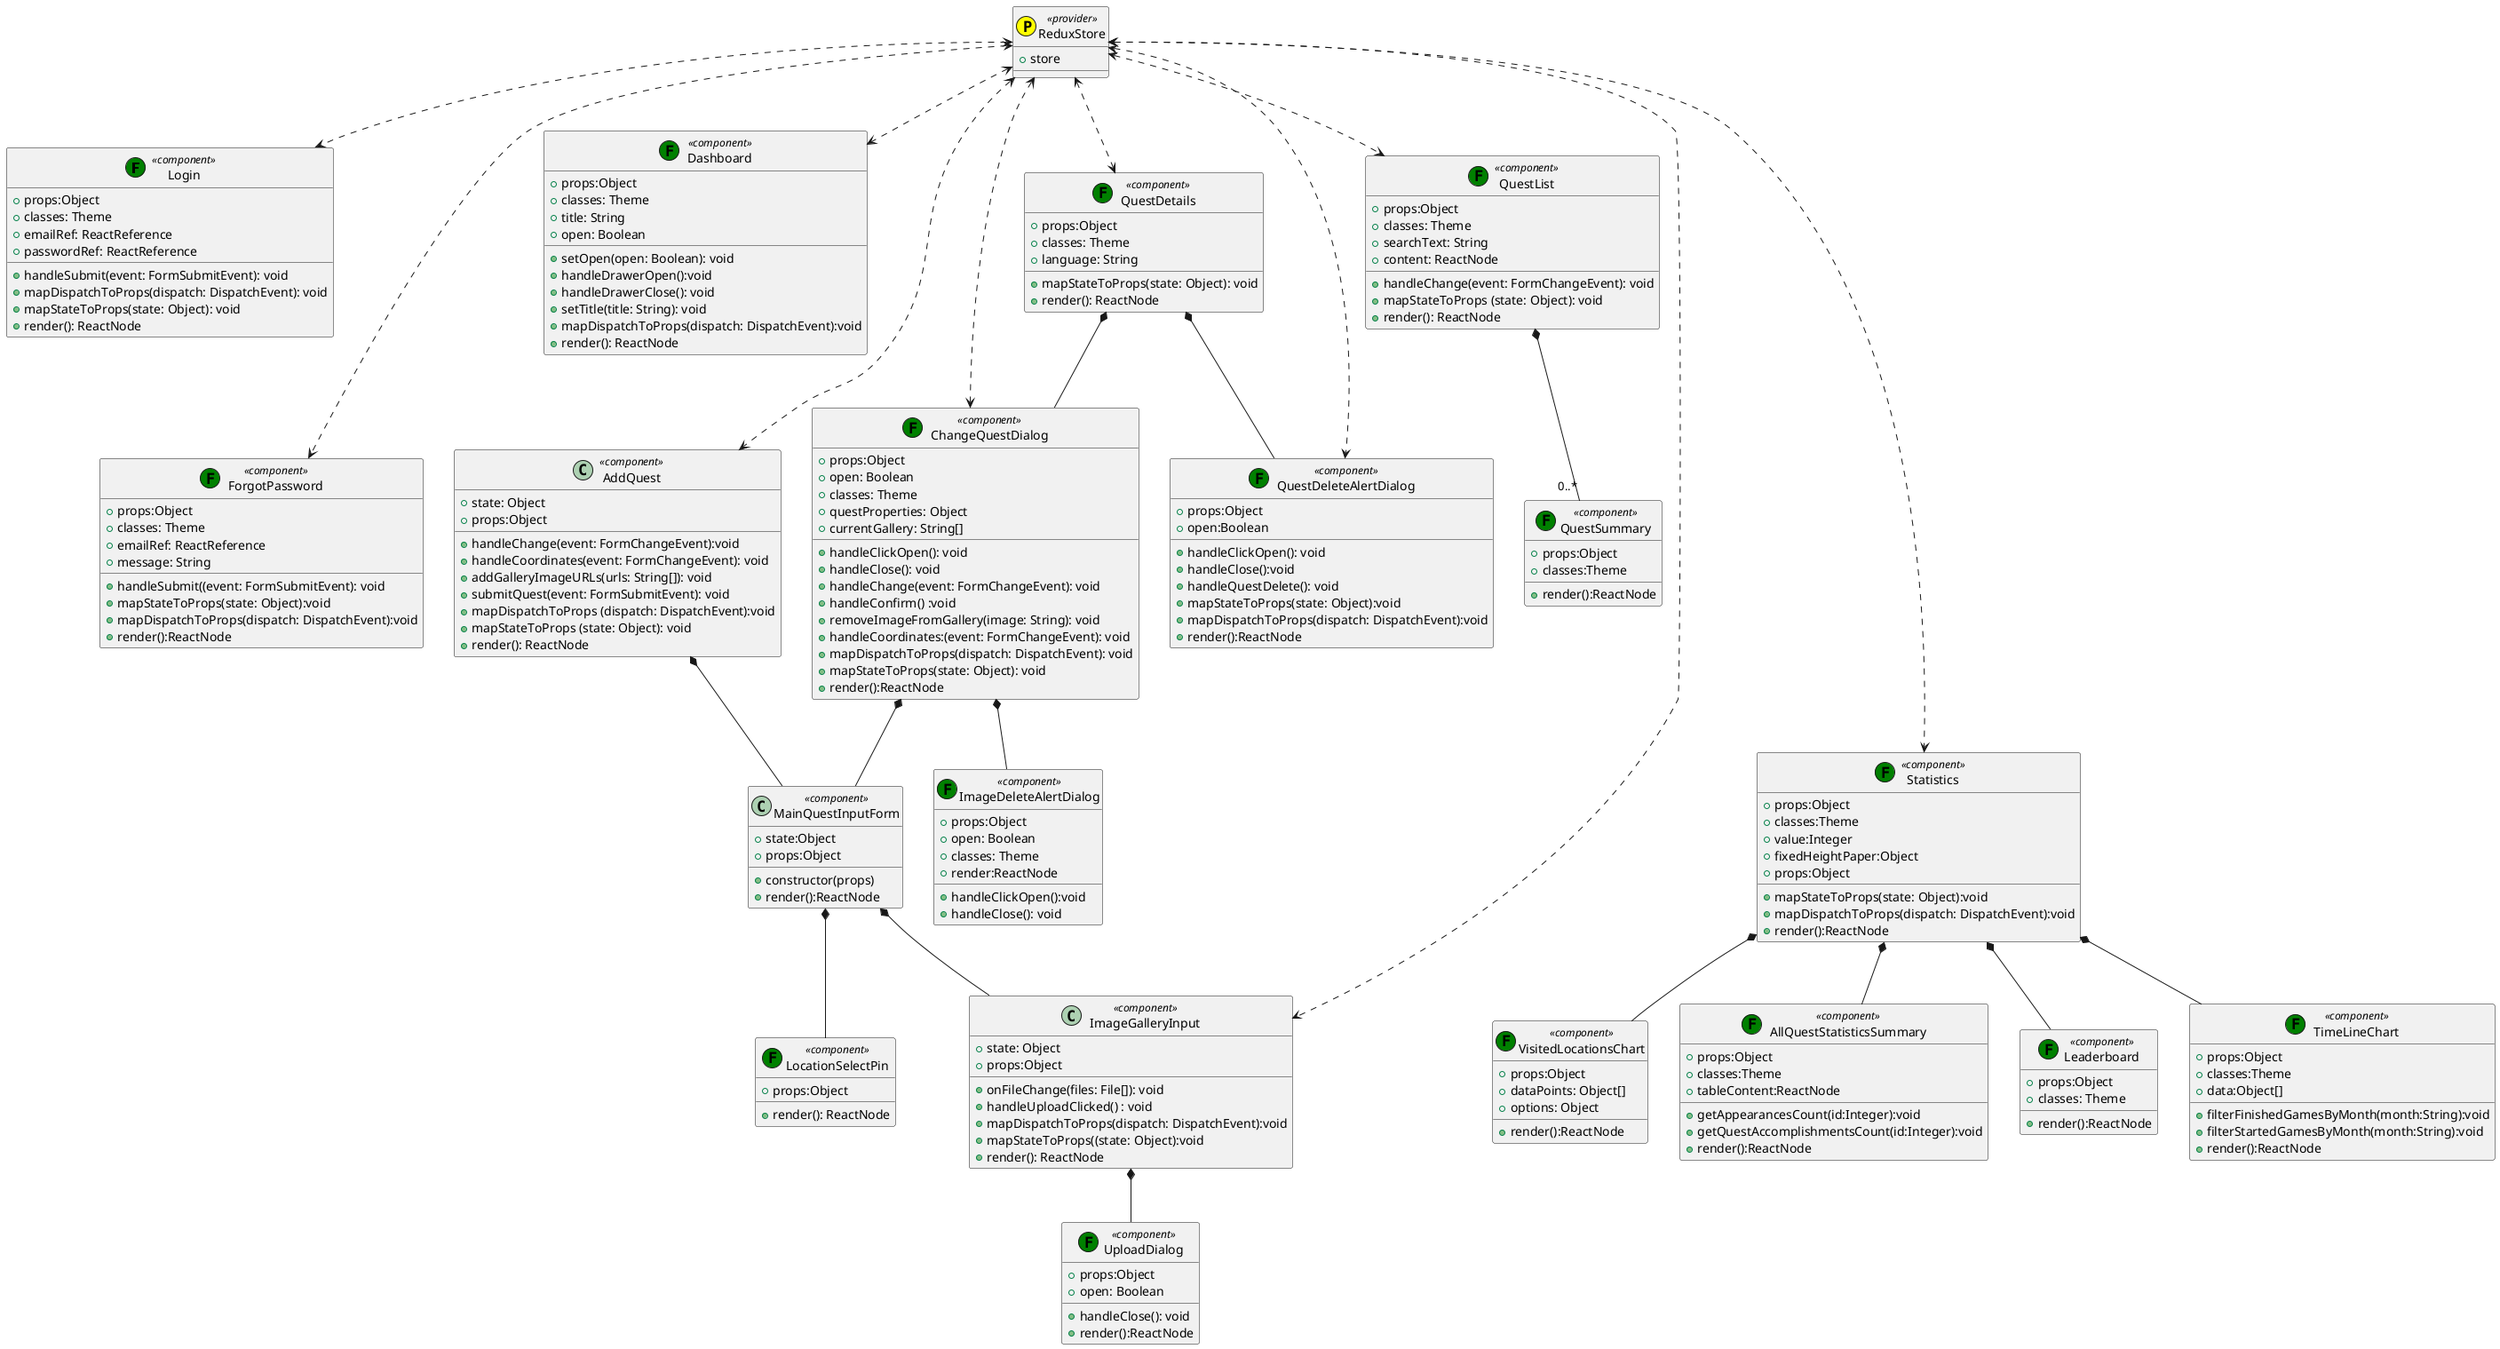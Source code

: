 @startuml
'https://plantuml.com/class-diagram

class Login <<(F, green) component>>
{
    +props:Object
    +classes: Theme
    +emailRef: ReactReference
    +passwordRef: ReactReference
    +handleSubmit(event: FormSubmitEvent): void
    +mapDispatchToProps(dispatch: DispatchEvent): void
    +mapStateToProps(state: Object): void
    +render(): ReactNode
}

class ForgotPassword <<(F, green) component>>
{
    +props:Object
    +classes: Theme
    +emailRef: ReactReference
    +message: String
    +handleSubmit((event: FormSubmitEvent): void
    +mapStateToProps(state: Object):void
    +mapDispatchToProps(dispatch: DispatchEvent):void
    +render():ReactNode
}

class Dashboard <<(F, green) component>>
{
    +props:Object
    +classes: Theme
    +title: String
    +open: Boolean
    +setOpen(open: Boolean): void
    +handleDrawerOpen():void
    +handleDrawerClose(): void
    +setTitle(title: String): void
    +mapDispatchToProps(dispatch: DispatchEvent):void
    +render(): ReactNode
}

class AddQuest <<component>>
{
    +state: Object
    +props:Object
    +handleChange(event: FormChangeEvent):void
    +handleCoordinates(event: FormChangeEvent): void
    +addGalleryImageURLs(urls: String[]): void
    +submitQuest(event: FormSubmitEvent): void
    +mapDispatchToProps (dispatch: DispatchEvent):void
    +mapStateToProps (state: Object): void
    +render(): ReactNode
}

class QuestDetails <<(F, green) component>>
{
    +props:Object
    +classes: Theme
    +language: String
    +mapStateToProps(state: Object): void
    +render(): ReactNode
}

class QuestList <<(F, green) component>>
{
   +props:Object
    +classes: Theme
    +searchText: String
    +content: ReactNode
    +handleChange(event: FormChangeEvent): void
    +mapStateToProps (state: Object): void
    +render(): ReactNode
}

class QuestSummary <<(F, green) component>>
{
   +props:Object
    +classes:Theme
    +render():ReactNode
}

class ReduxStore <<(P, yellow) provider>>
{
    +store
}

class MainQuestInputForm <<component>>
{
    +state:Object
    +props:Object
    +constructor(props)
    +render():ReactNode
}

class ChangeQuestDialog <<(F, green) component>>
{
    +props:Object
    +open: Boolean
    +classes: Theme
    +questProperties: Object
    +currentGallery: String[]
    +handleClickOpen(): void
    +handleClose(): void
    +handleChange(event: FormChangeEvent): void
    +handleConfirm() :void
    +removeImageFromGallery(image: String): void
    +handleCoordinates:(event: FormChangeEvent): void
    +mapDispatchToProps(dispatch: DispatchEvent): void
    +mapStateToProps(state: Object): void
    +render():ReactNode
}


class ImageDeleteAlertDialog <<(F, green) component>>
{
    +props:Object
    +open: Boolean
    +classes: Theme
    +handleClickOpen():void
    +handleClose(): void
    +render:ReactNode
}

class QuestDeleteAlertDialog <<(F, green) component>>
{
    +props:Object
    +open:Boolean
    +handleClickOpen(): void
    +handleClose():void
    +handleQuestDelete(): void
    +mapStateToProps(state: Object):void
    +mapDispatchToProps(dispatch: DispatchEvent):void
    +render():ReactNode
}

class UploadDialog <<(F, green) component>>
{
    +props:Object
    +open: Boolean
    +handleClose(): void
    +render():ReactNode
}

class Statistics <<(F, green) component>>
{
   +props:Object
    +classes:Theme
    +value:Integer
    +fixedHeightPaper:Object
    +props:Object
    +mapStateToProps(state: Object):void
    +mapDispatchToProps(dispatch: DispatchEvent):void
    +render():ReactNode
}

class Leaderboard <<(F, green) component>>
{
    +props:Object
    +classes: Theme
    +render():ReactNode
}

class TimeLineChart <<(F, green) component>>
{
    +props:Object
    +classes:Theme
    +data:Object[]
    +filterFinishedGamesByMonth(month:String):void
    +filterStartedGamesByMonth(month:String):void
    +render():ReactNode
}

class VisitedLocationsChart <<(F, green) component>>
{
    +props:Object
    +dataPoints: Object[]
    +options: Object
    +render():ReactNode
}

class AllQuestStatisticsSummary <<(F, green) component>>
{
    +props:Object
    +classes:Theme
    +getAppearancesCount(id:Integer):void
    +getQuestAccomplishmentsCount(id:Integer):void
    +tableContent:ReactNode
    +render():ReactNode
}

class LocationSelectPin <<(F, green) component>>
{
    +props:Object
    +render(): ReactNode
}

class ImageGalleryInput <<component>>
{
    +state: Object
    +props:Object
    +onFileChange(files: File[]): void
    +handleUploadClicked() : void
    +mapDispatchToProps(dispatch: DispatchEvent):void
    +mapStateToProps((state: Object):void
    +render(): ReactNode
}

ReduxStore <..>QuestList
AddQuest *-- MainQuestInputForm
ChangeQuestDialog *-- MainQuestInputForm
ReduxStore <..> Login
ReduxStore <...> ForgotPassword
QuestList *-- "0..*" QuestSummary
QuestDetails *-- ChangeQuestDialog
QuestDetails *-- QuestDeleteAlertDialog
ChangeQuestDialog *-- ImageDeleteAlertDialog
MainQuestInputForm *-- LocationSelectPin
MainQuestInputForm *-- ImageGalleryInput
ImageGalleryInput *-- UploadDialog
Statistics *-- VisitedLocationsChart
Statistics *-- AllQuestStatisticsSummary
Statistics *-- TimeLineChart
Statistics *-- Leaderboard
ReduxStore <..> Dashboard
ReduxStore <..> ImageGalleryInput
ReduxStore <..> ChangeQuestDialog
ReduxStore <..> QuestDeleteAlertDialog
ReduxStore <..>AddQuest
ReduxStore <..>QuestDetails
ReduxStore <....>Statistics
@enduml
